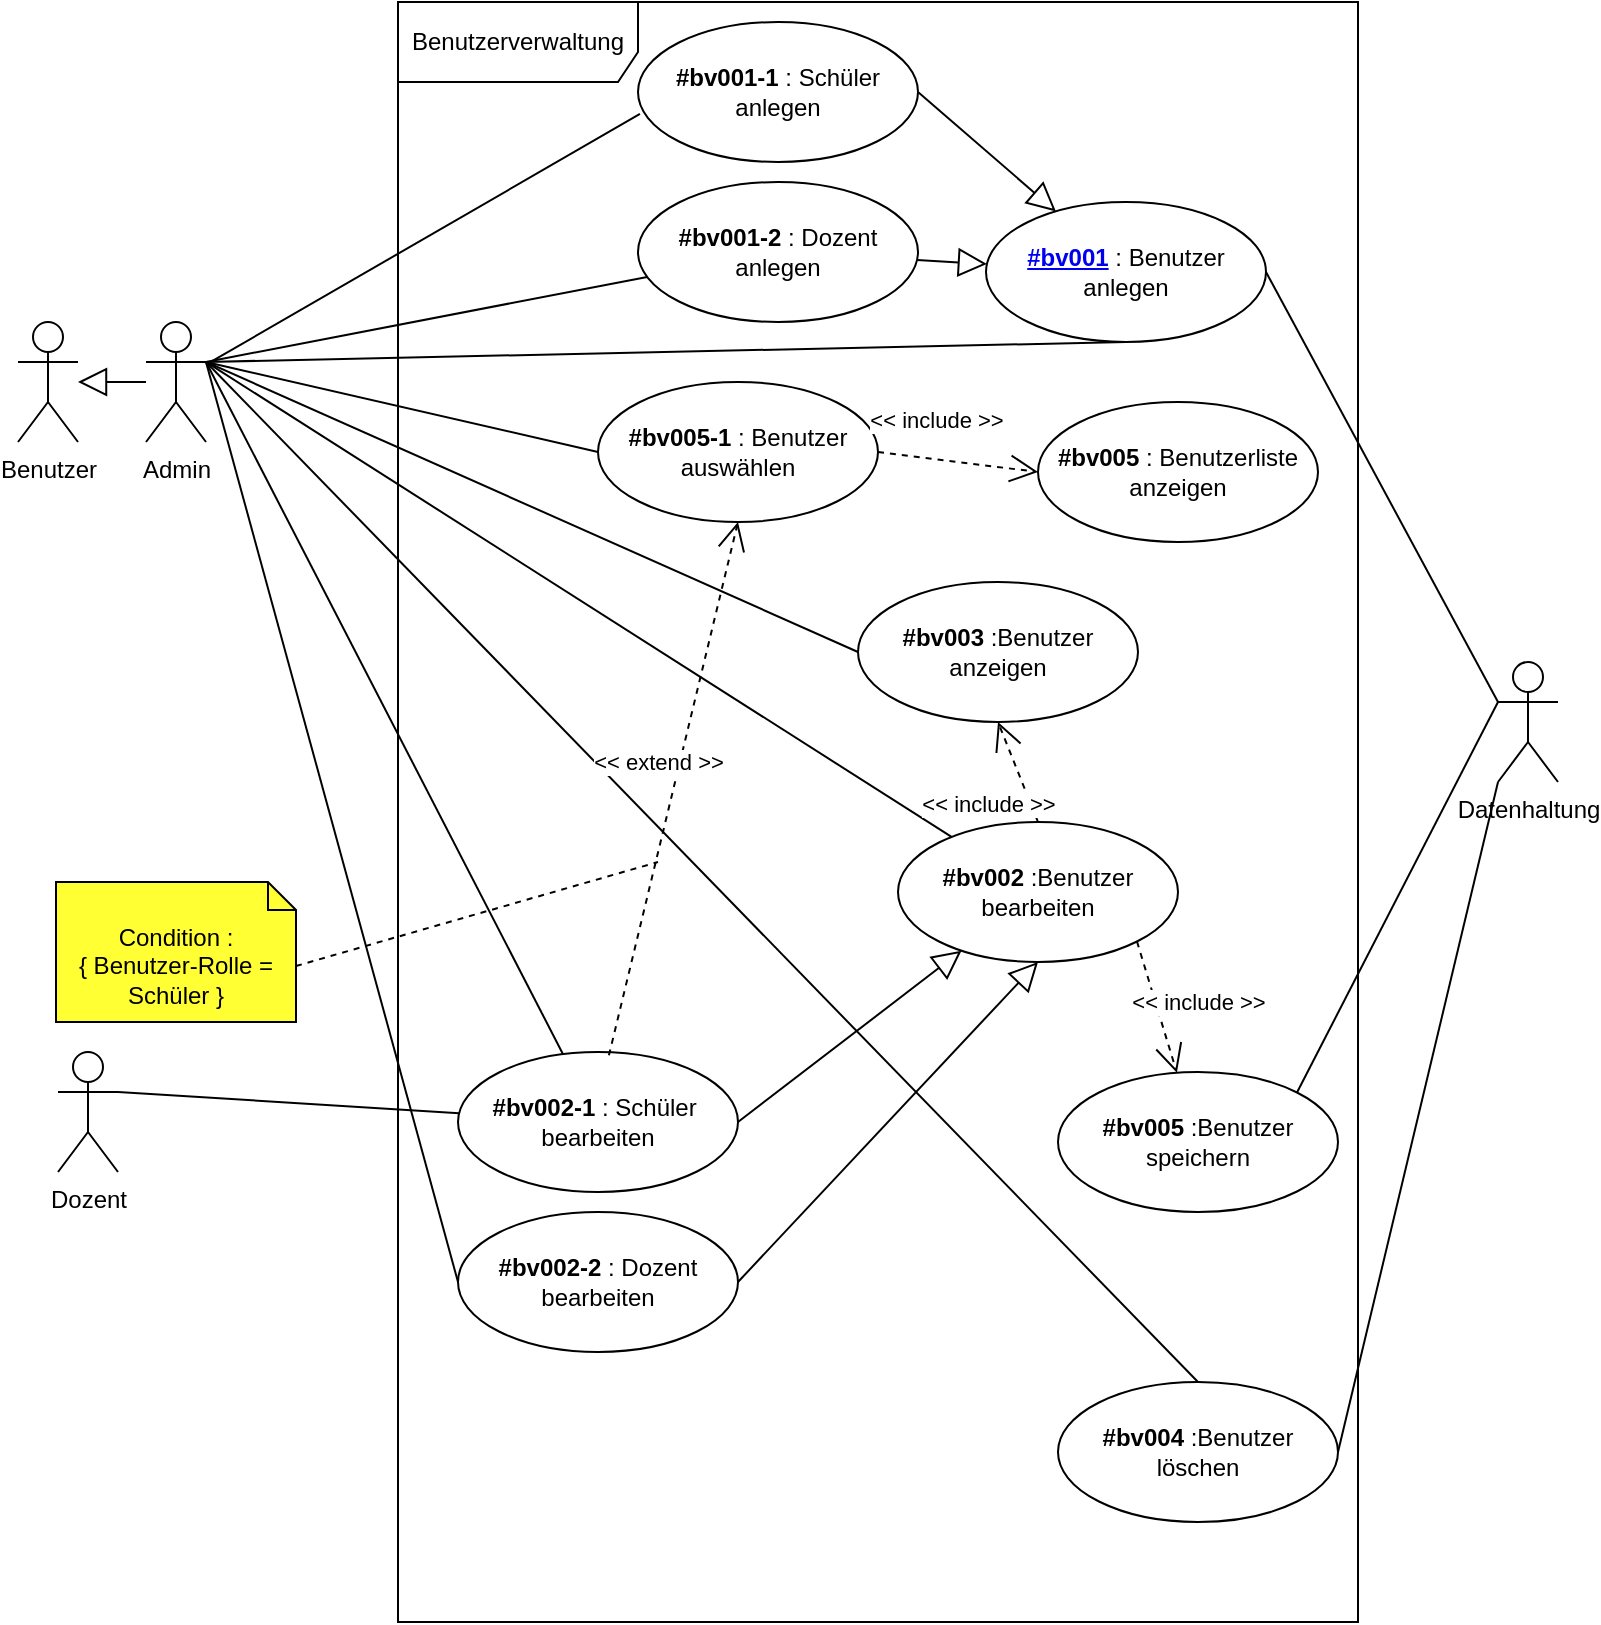 <mxfile version="13.9.9" type="device"><diagram id="pVjyPFDoP4WZkjr9-FJh" name="Page-1"><mxGraphModel dx="1336" dy="899" grid="1" gridSize="10" guides="1" tooltips="1" connect="1" arrows="1" fold="1" page="1" pageScale="1" pageWidth="827" pageHeight="1169" math="0" shadow="0"><root><mxCell id="0"/><mxCell id="1" parent="0"/><mxCell id="rzqN-_mGMFbCpmRwmYTh-45" style="edgeStyle=none;rounded=0;orthogonalLoop=1;jettySize=auto;html=1;entryX=0.007;entryY=0.657;entryDx=0;entryDy=0;entryPerimeter=0;endArrow=none;endFill=0;" parent="1" source="rzqN-_mGMFbCpmRwmYTh-40" target="rzqN-_mGMFbCpmRwmYTh-43" edge="1"><mxGeometry relative="1" as="geometry"/></mxCell><mxCell id="rzqN-_mGMFbCpmRwmYTh-47" style="edgeStyle=none;rounded=0;orthogonalLoop=1;jettySize=auto;html=1;endArrow=none;endFill=0;exitX=1;exitY=0.333;exitDx=0;exitDy=0;exitPerimeter=0;" parent="1" source="rzqN-_mGMFbCpmRwmYTh-40" target="rzqN-_mGMFbCpmRwmYTh-44" edge="1"><mxGeometry relative="1" as="geometry"/></mxCell><mxCell id="rzqN-_mGMFbCpmRwmYTh-57" style="edgeStyle=none;rounded=0;orthogonalLoop=1;jettySize=auto;html=1;endArrow=block;endFill=0;startSize=6;endSize=12;" parent="1" source="rzqN-_mGMFbCpmRwmYTh-40" target="rzqN-_mGMFbCpmRwmYTh-56" edge="1"><mxGeometry relative="1" as="geometry"><mxPoint x="44" y="120" as="targetPoint"/><mxPoint x="97" y="180" as="sourcePoint"/></mxGeometry></mxCell><mxCell id="HZ4Z4u4wcb_KLoc03FVk-16" style="edgeStyle=none;rounded=1;sketch=0;orthogonalLoop=1;jettySize=auto;html=1;exitX=1;exitY=0.333;exitDx=0;exitDy=0;exitPerimeter=0;entryX=0;entryY=0.5;entryDx=0;entryDy=0;endArrow=none;endFill=0;endSize=12;" edge="1" parent="1" source="rzqN-_mGMFbCpmRwmYTh-40" target="HZ4Z4u4wcb_KLoc03FVk-11"><mxGeometry relative="1" as="geometry"/></mxCell><mxCell id="HZ4Z4u4wcb_KLoc03FVk-17" style="edgeStyle=none;rounded=1;sketch=0;orthogonalLoop=1;jettySize=auto;html=1;exitX=1;exitY=0.333;exitDx=0;exitDy=0;exitPerimeter=0;endArrow=none;endFill=0;endSize=12;" edge="1" parent="1" source="rzqN-_mGMFbCpmRwmYTh-40" target="rzqN-_mGMFbCpmRwmYTh-51"><mxGeometry relative="1" as="geometry"/></mxCell><mxCell id="HZ4Z4u4wcb_KLoc03FVk-18" style="edgeStyle=none;rounded=1;sketch=0;orthogonalLoop=1;jettySize=auto;html=1;exitX=1;exitY=0.333;exitDx=0;exitDy=0;exitPerimeter=0;entryX=0;entryY=0.5;entryDx=0;entryDy=0;endArrow=none;endFill=0;endSize=12;" edge="1" parent="1" source="rzqN-_mGMFbCpmRwmYTh-40" target="rzqN-_mGMFbCpmRwmYTh-53"><mxGeometry relative="1" as="geometry"/></mxCell><mxCell id="HZ4Z4u4wcb_KLoc03FVk-20" style="edgeStyle=none;rounded=1;sketch=0;orthogonalLoop=1;jettySize=auto;html=1;exitX=1;exitY=0.333;exitDx=0;exitDy=0;exitPerimeter=0;endArrow=none;endFill=0;endSize=12;" edge="1" parent="1" source="rzqN-_mGMFbCpmRwmYTh-40" target="rzqN-_mGMFbCpmRwmYTh-52"><mxGeometry relative="1" as="geometry"/></mxCell><mxCell id="HZ4Z4u4wcb_KLoc03FVk-21" style="edgeStyle=none;rounded=1;sketch=0;orthogonalLoop=1;jettySize=auto;html=1;exitX=1;exitY=0.333;exitDx=0;exitDy=0;exitPerimeter=0;entryX=0.5;entryY=1;entryDx=0;entryDy=0;endArrow=none;endFill=0;endSize=12;" edge="1" parent="1" source="rzqN-_mGMFbCpmRwmYTh-40" target="rzqN-_mGMFbCpmRwmYTh-42"><mxGeometry relative="1" as="geometry"/></mxCell><mxCell id="HZ4Z4u4wcb_KLoc03FVk-29" style="edgeStyle=none;rounded=1;sketch=0;orthogonalLoop=1;jettySize=auto;html=1;exitX=1;exitY=0.333;exitDx=0;exitDy=0;exitPerimeter=0;entryX=0.5;entryY=0;entryDx=0;entryDy=0;endArrow=none;endFill=0;endSize=12;" edge="1" parent="1" source="rzqN-_mGMFbCpmRwmYTh-40" target="HZ4Z4u4wcb_KLoc03FVk-28"><mxGeometry relative="1" as="geometry"/></mxCell><mxCell id="HZ4Z4u4wcb_KLoc03FVk-33" style="edgeStyle=none;rounded=1;sketch=0;orthogonalLoop=1;jettySize=auto;html=1;exitX=1;exitY=0.333;exitDx=0;exitDy=0;exitPerimeter=0;entryX=0;entryY=0.5;entryDx=0;entryDy=0;endArrow=none;endFill=0;endSize=12;" edge="1" parent="1" source="rzqN-_mGMFbCpmRwmYTh-40" target="HZ4Z4u4wcb_KLoc03FVk-34"><mxGeometry relative="1" as="geometry"/></mxCell><mxCell id="rzqN-_mGMFbCpmRwmYTh-40" value="Admin" style="shape=umlActor;verticalLabelPosition=bottom;verticalAlign=top;html=1;" parent="1" vertex="1"><mxGeometry x="84" y="190" width="30" height="60" as="geometry"/></mxCell><mxCell id="rzqN-_mGMFbCpmRwmYTh-41" value="Benutzerverwaltung" style="shape=umlFrame;whiteSpace=wrap;html=1;width=120;height=40;" parent="1" vertex="1"><mxGeometry x="210" y="30" width="480" height="810" as="geometry"/></mxCell><mxCell id="rzqN-_mGMFbCpmRwmYTh-50" style="edgeStyle=none;rounded=0;orthogonalLoop=1;jettySize=auto;html=1;exitX=1;exitY=0.5;exitDx=0;exitDy=0;entryX=0;entryY=0.333;entryDx=0;entryDy=0;entryPerimeter=0;endArrow=none;endFill=0;" parent="1" source="rzqN-_mGMFbCpmRwmYTh-42" target="rzqN-_mGMFbCpmRwmYTh-49" edge="1"><mxGeometry relative="1" as="geometry"/></mxCell><mxCell id="rzqN-_mGMFbCpmRwmYTh-42" value="&lt;b&gt;&lt;a href=&quot;https://bbqberlin.sharepoint.com/sites/B-WI138-FIAE-S19Kopie/_layouts/OneNote.aspx?id=%2Fsites%2FB-WI138-FIAE-S19Kopie%2FSiteAssets%2FB-WI138-FIAE-W19-Notizbuch&amp;amp;wd=target%28_Collaboration%20Space%2F09%20-%20FU%20-%20Anwendugnsentwicklung.one%7CF925D29C-4678-40B4-95CF-6A91F0EEBD18%2F%23bv001%20Benutzer%20anlegen%7CDE83DB4D-A73A-4FF1-A2D8-36781814D306%2F%29 onenote:https://bbqberlin.sharepoint.com/sites/B-WI138-FIAE-S19Kopie/SiteAssets/B-WI138-FIAE-W19-Notizbuch/_Collaboration%20Space/09%20-%20FU%20-%20Anwendugnsentwicklung.one#bv001 Benutzer anlegen&amp;amp;section-id={F925D29C-4678-40B4-95CF-6A91F0EEBD18}&amp;amp;page-id={DE83DB4D-A73A-4FF1-A2D8-36781814D306}&amp;amp;end&quot;&gt;#bv001&lt;/a&gt;&lt;/b&gt;&amp;nbsp;: Benutzer anlegen" style="ellipse;whiteSpace=wrap;html=1;" parent="1" vertex="1"><mxGeometry x="504" y="130" width="140" height="70" as="geometry"/></mxCell><mxCell id="rzqN-_mGMFbCpmRwmYTh-46" style="edgeStyle=none;rounded=0;orthogonalLoop=1;jettySize=auto;html=1;exitX=1;exitY=0.5;exitDx=0;exitDy=0;endArrow=block;endFill=0;startSize=6;endSize=12;" parent="1" source="rzqN-_mGMFbCpmRwmYTh-43" target="rzqN-_mGMFbCpmRwmYTh-42" edge="1"><mxGeometry relative="1" as="geometry"/></mxCell><UserObject label="&lt;b&gt;#bv001-1 &lt;/b&gt;: Schüler anlegen" id="rzqN-_mGMFbCpmRwmYTh-43"><mxCell style="ellipse;whiteSpace=wrap;html=1;" parent="1" vertex="1"><mxGeometry x="330" y="40" width="140" height="70" as="geometry"/></mxCell></UserObject><mxCell id="rzqN-_mGMFbCpmRwmYTh-48" style="edgeStyle=none;rounded=0;orthogonalLoop=1;jettySize=auto;html=1;endArrow=block;endFill=0;endSize=12;" parent="1" source="rzqN-_mGMFbCpmRwmYTh-44" target="rzqN-_mGMFbCpmRwmYTh-42" edge="1"><mxGeometry relative="1" as="geometry"/></mxCell><mxCell id="rzqN-_mGMFbCpmRwmYTh-44" value="&lt;b&gt;#bv001-2&amp;nbsp;&lt;/b&gt;:&amp;nbsp;Dozent anlegen" style="ellipse;whiteSpace=wrap;html=1;" parent="1" vertex="1"><mxGeometry x="330" y="120" width="140" height="70" as="geometry"/></mxCell><mxCell id="HZ4Z4u4wcb_KLoc03FVk-44" style="edgeStyle=none;rounded=1;sketch=0;orthogonalLoop=1;jettySize=auto;html=1;exitX=0;exitY=0.333;exitDx=0;exitDy=0;exitPerimeter=0;entryX=1;entryY=0;entryDx=0;entryDy=0;endArrow=none;endFill=0;endSize=12;" edge="1" parent="1" source="rzqN-_mGMFbCpmRwmYTh-49" target="HZ4Z4u4wcb_KLoc03FVk-43"><mxGeometry relative="1" as="geometry"/></mxCell><mxCell id="HZ4Z4u4wcb_KLoc03FVk-45" style="edgeStyle=none;rounded=1;sketch=0;orthogonalLoop=1;jettySize=auto;html=1;exitX=0;exitY=1;exitDx=0;exitDy=0;exitPerimeter=0;entryX=1;entryY=0.5;entryDx=0;entryDy=0;endArrow=none;endFill=0;endSize=12;" edge="1" parent="1" source="rzqN-_mGMFbCpmRwmYTh-49" target="HZ4Z4u4wcb_KLoc03FVk-28"><mxGeometry relative="1" as="geometry"/></mxCell><mxCell id="rzqN-_mGMFbCpmRwmYTh-49" value="Datenhaltung" style="shape=umlActor;verticalLabelPosition=bottom;verticalAlign=top;html=1;" parent="1" vertex="1"><mxGeometry x="760" y="360" width="30" height="60" as="geometry"/></mxCell><mxCell id="rzqN-_mGMFbCpmRwmYTh-51" value="&lt;b&gt;#bv002-1&amp;nbsp;&lt;/b&gt;:&amp;nbsp;Schüler&amp;nbsp; bearbeiten" style="ellipse;whiteSpace=wrap;html=1;" parent="1" vertex="1"><mxGeometry x="240" y="555" width="140" height="70" as="geometry"/></mxCell><mxCell id="rzqN-_mGMFbCpmRwmYTh-52" value="&lt;b&gt;#bv002&lt;/b&gt; :Benutzer bearbeiten" style="ellipse;whiteSpace=wrap;html=1;" parent="1" vertex="1"><mxGeometry x="460" y="440" width="140" height="70" as="geometry"/></mxCell><mxCell id="rzqN-_mGMFbCpmRwmYTh-53" value="&lt;b&gt;#bv002-2&amp;nbsp;&lt;/b&gt;:&amp;nbsp;Dozent bearbeiten" style="ellipse;whiteSpace=wrap;html=1;" parent="1" vertex="1"><mxGeometry x="240" y="635" width="140" height="70" as="geometry"/></mxCell><mxCell id="rzqN-_mGMFbCpmRwmYTh-54" style="edgeStyle=none;rounded=0;orthogonalLoop=1;jettySize=auto;html=1;exitX=1;exitY=0.5;exitDx=0;exitDy=0;endArrow=block;endFill=0;endSize=12;" parent="1" source="rzqN-_mGMFbCpmRwmYTh-51" target="rzqN-_mGMFbCpmRwmYTh-52" edge="1"><mxGeometry relative="1" as="geometry"/></mxCell><mxCell id="rzqN-_mGMFbCpmRwmYTh-55" style="edgeStyle=none;rounded=0;orthogonalLoop=1;jettySize=auto;html=1;endArrow=block;endFill=0;endSize=12;exitX=1;exitY=0.5;exitDx=0;exitDy=0;entryX=0.5;entryY=1;entryDx=0;entryDy=0;" parent="1" source="rzqN-_mGMFbCpmRwmYTh-53" target="rzqN-_mGMFbCpmRwmYTh-52" edge="1"><mxGeometry relative="1" as="geometry"/></mxCell><mxCell id="rzqN-_mGMFbCpmRwmYTh-56" value="Benutzer&lt;br&gt;" style="shape=umlActor;verticalLabelPosition=bottom;verticalAlign=top;html=1;" parent="1" vertex="1"><mxGeometry x="20" y="190" width="30" height="60" as="geometry"/></mxCell><mxCell id="HZ4Z4u4wcb_KLoc03FVk-11" value="&lt;b&gt;#bv003&lt;/b&gt;&amp;nbsp;:Benutzer anzeigen" style="ellipse;whiteSpace=wrap;html=1;" vertex="1" parent="1"><mxGeometry x="440" y="320" width="140" height="70" as="geometry"/></mxCell><mxCell id="HZ4Z4u4wcb_KLoc03FVk-12" value="&amp;lt;&amp;lt; include &amp;gt;&amp;gt;" style="endArrow=open;endSize=12;dashed=1;html=1;entryX=0.5;entryY=1;entryDx=0;entryDy=0;exitX=0.5;exitY=0;exitDx=0;exitDy=0;" edge="1" parent="1" source="rzqN-_mGMFbCpmRwmYTh-52" target="HZ4Z4u4wcb_KLoc03FVk-11"><mxGeometry x="-0.333" y="20" width="160" relative="1" as="geometry"><mxPoint x="250" y="400" as="sourcePoint"/><mxPoint x="410" y="400" as="targetPoint"/><mxPoint as="offset"/></mxGeometry></mxCell><mxCell id="HZ4Z4u4wcb_KLoc03FVk-26" style="edgeStyle=none;rounded=1;sketch=0;orthogonalLoop=1;jettySize=auto;html=1;exitX=1;exitY=0.333;exitDx=0;exitDy=0;exitPerimeter=0;endArrow=none;endFill=0;endSize=12;" edge="1" parent="1" source="HZ4Z4u4wcb_KLoc03FVk-22" target="rzqN-_mGMFbCpmRwmYTh-51"><mxGeometry relative="1" as="geometry"/></mxCell><mxCell id="HZ4Z4u4wcb_KLoc03FVk-22" value="Dozent" style="shape=umlActor;verticalLabelPosition=bottom;verticalAlign=top;html=1;" vertex="1" parent="1"><mxGeometry x="40" y="555" width="30" height="60" as="geometry"/></mxCell><mxCell id="HZ4Z4u4wcb_KLoc03FVk-28" value="&lt;b&gt;#bv004&lt;/b&gt;&amp;nbsp;:Benutzer löschen" style="ellipse;whiteSpace=wrap;html=1;" vertex="1" parent="1"><mxGeometry x="540" y="720" width="140" height="70" as="geometry"/></mxCell><mxCell id="HZ4Z4u4wcb_KLoc03FVk-32" value="&lt;b&gt;#bv005&amp;nbsp;&lt;/b&gt;: Benutzerliste anzeigen" style="ellipse;whiteSpace=wrap;html=1;" vertex="1" parent="1"><mxGeometry x="530" y="230" width="140" height="70" as="geometry"/></mxCell><mxCell id="HZ4Z4u4wcb_KLoc03FVk-34" value="&lt;b&gt;#bv005-1&amp;nbsp;&lt;/b&gt;: Benutzer auswählen" style="ellipse;whiteSpace=wrap;html=1;" vertex="1" parent="1"><mxGeometry x="310" y="220" width="140" height="70" as="geometry"/></mxCell><mxCell id="HZ4Z4u4wcb_KLoc03FVk-36" value="&amp;lt;&amp;lt; include &amp;gt;&amp;gt;" style="endArrow=open;endSize=12;dashed=1;html=1;entryX=0;entryY=0.5;entryDx=0;entryDy=0;exitX=1;exitY=0.5;exitDx=0;exitDy=0;" edge="1" parent="1" source="HZ4Z4u4wcb_KLoc03FVk-34" target="HZ4Z4u4wcb_KLoc03FVk-32"><mxGeometry x="-0.333" y="20" width="160" relative="1" as="geometry"><mxPoint x="520" y="370" as="sourcePoint"/><mxPoint x="520" y="280" as="targetPoint"/><mxPoint as="offset"/></mxGeometry></mxCell><mxCell id="HZ4Z4u4wcb_KLoc03FVk-43" value="&lt;b&gt;#bv005&lt;/b&gt;&amp;nbsp;:Benutzer speichern" style="ellipse;whiteSpace=wrap;html=1;" vertex="1" parent="1"><mxGeometry x="540" y="565" width="140" height="70" as="geometry"/></mxCell><mxCell id="HZ4Z4u4wcb_KLoc03FVk-48" value="&amp;lt;&amp;lt; include &amp;gt;&amp;gt;" style="endArrow=open;endSize=12;dashed=1;html=1;exitX=1;exitY=1;exitDx=0;exitDy=0;" edge="1" parent="1" source="rzqN-_mGMFbCpmRwmYTh-52" target="HZ4Z4u4wcb_KLoc03FVk-43"><mxGeometry x="0.103" y="20" width="160" relative="1" as="geometry"><mxPoint x="540" y="450" as="sourcePoint"/><mxPoint x="520" y="400" as="targetPoint"/><mxPoint as="offset"/></mxGeometry></mxCell><mxCell id="HZ4Z4u4wcb_KLoc03FVk-41" value="Condition :&lt;br&gt;{ Benutzer-Rolle = Schüler }" style="shape=note2;boundedLbl=1;whiteSpace=wrap;html=1;size=14;verticalAlign=top;align=center;rounded=0;sketch=0;fillColor=#FFFF33;" vertex="1" parent="1"><mxGeometry x="39" y="470" width="120" height="70" as="geometry"/></mxCell><mxCell id="HZ4Z4u4wcb_KLoc03FVk-39" value="&amp;lt;&amp;lt; extend &amp;gt;&amp;gt;" style="endArrow=open;endSize=12;dashed=1;html=1;entryX=0.5;entryY=1;entryDx=0;entryDy=0;exitX=0.539;exitY=0.024;exitDx=0;exitDy=0;exitPerimeter=0;points=[[0.510,0.006]];" edge="1" parent="1" source="rzqN-_mGMFbCpmRwmYTh-51" target="HZ4Z4u4wcb_KLoc03FVk-34"><mxGeometry width="160" as="geometry"><mxPoint x="374.0" y="555" as="sourcePoint"/><mxPoint x="390" y="500" as="targetPoint"/><mxPoint x="-8" y="-13" as="offset"/></mxGeometry></mxCell><mxCell id="HZ4Z4u4wcb_KLoc03FVk-42" value="" style="endArrow=none;endSize=12;dashed=1;html=1;exitX=0;exitY=0;exitDx=120;exitDy=42;exitPerimeter=0;endFill=0;" edge="1" parent="1" source="HZ4Z4u4wcb_KLoc03FVk-41"><mxGeometry x="340" y="470" width="160" as="geometry"><mxPoint x="325.46" y="566.68" as="sourcePoint"/><mxPoint x="340" y="460" as="targetPoint"/><mxPoint as="offset"/></mxGeometry></mxCell></root></mxGraphModel></diagram></mxfile>